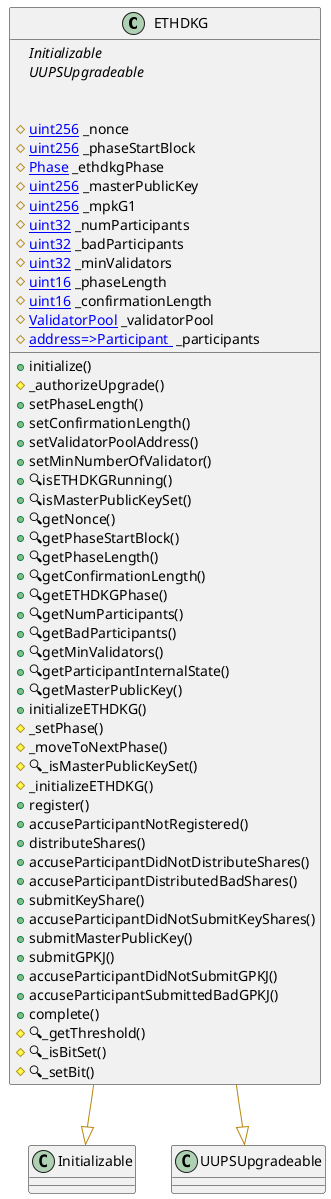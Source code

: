 @startuml
' -- generated by: https://marketplace.visualstudio.com/items?itemName=tintinweb.solidity-visual-auditor
'
' -- for auto-render install: https://marketplace.visualstudio.com/items?itemName=jebbs.plantuml
' -- options --



' -- classes --


class ETHDKG {
    ' -- inheritance --
	{abstract}Initializable
	{abstract}UUPSUpgradeable

    ' -- usingFor --

    ' -- vars --
	#[[uint256]] _nonce
	#[[uint256]] _phaseStartBlock
	#[[Phase]] _ethdkgPhase
	#[[uint256]] _masterPublicKey
	#[[uint256]] _mpkG1
	#[[uint32]] _numParticipants
	#[[uint32]] _badParticipants
	#[[uint32]] _minValidators
	#[[uint16]] _phaseLength
	#[[uint16]] _confirmationLength
	#[[ValidatorPool]] _validatorPool
	#[[mapping address=>Participant ]] _participants

    ' -- methods --
	+initialize()
	#_authorizeUpgrade()
	+setPhaseLength()
	+setConfirmationLength()
	+setValidatorPoolAddress()
	+setMinNumberOfValidator()
	+🔍isETHDKGRunning()
	+🔍isMasterPublicKeySet()
	+🔍getNonce()
	+🔍getPhaseStartBlock()
	+🔍getPhaseLength()
	+🔍getConfirmationLength()
	+🔍getETHDKGPhase()
	+🔍getNumParticipants()
	+🔍getBadParticipants()
	+🔍getMinValidators()
	+🔍getParticipantInternalState()
	+🔍getMasterPublicKey()
	+initializeETHDKG()
	#_setPhase()
	#_moveToNextPhase()
	#🔍_isMasterPublicKeySet()
	#_initializeETHDKG()
	+register()
	+accuseParticipantNotRegistered()
	+distributeShares()
	+accuseParticipantDidNotDistributeShares()
	+accuseParticipantDistributedBadShares()
	+submitKeyShare()
	+accuseParticipantDidNotSubmitKeyShares()
	+submitMasterPublicKey()
	+submitGPKJ()
	+accuseParticipantDidNotSubmitGPKJ()
	+accuseParticipantSubmittedBadGPKJ()
	+complete()
	#🔍_getThreshold()
	#🔍_isBitSet()
	#🔍_setBit()

}
' -- inheritance / usingFor --
ETHDKG --[#DarkGoldenRod]|> Initializable
ETHDKG --[#DarkGoldenRod]|> UUPSUpgradeable

@enduml